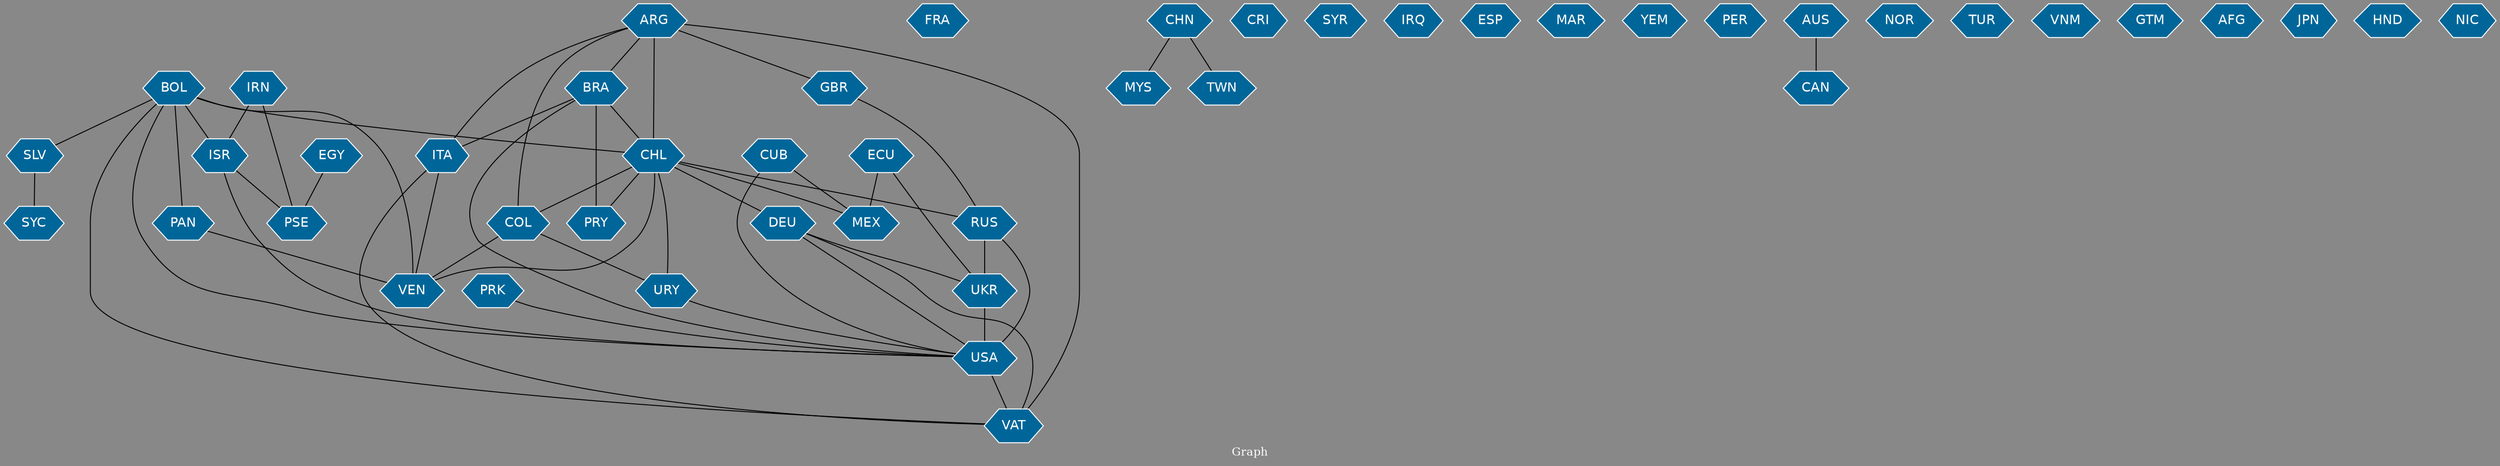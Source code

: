 // Countries together in item graph
graph {
	graph [bgcolor="#888888" fontcolor=white fontsize=12 label="Graph" outputorder=edgesfirst overlap=prism]
	node [color=white fillcolor="#006699" fontcolor=white fontname=Helvetica shape=hexagon style=filled]
	edge [arrowhead=open color=black fontcolor=white fontname=Courier fontsize=12]
		SLV [label=SLV]
		DEU [label=DEU]
		VAT [label=VAT]
		BRA [label=BRA]
		FRA [label=FRA]
		VEN [label=VEN]
		BOL [label=BOL]
		PAN [label=PAN]
		ARG [label=ARG]
		PRK [label=PRK]
		USA [label=USA]
		RUS [label=RUS]
		GBR [label=GBR]
		CHL [label=CHL]
		UKR [label=UKR]
		MEX [label=MEX]
		URY [label=URY]
		COL [label=COL]
		MYS [label=MYS]
		CRI [label=CRI]
		ECU [label=ECU]
		SYR [label=SYR]
		SYC [label=SYC]
		IRQ [label=IRQ]
		ISR [label=ISR]
		IRN [label=IRN]
		PSE [label=PSE]
		CHN [label=CHN]
		ITA [label=ITA]
		ESP [label=ESP]
		CUB [label=CUB]
		MAR [label=MAR]
		YEM [label=YEM]
		PER [label=PER]
		AUS [label=AUS]
		EGY [label=EGY]
		NOR [label=NOR]
		PRY [label=PRY]
		TUR [label=TUR]
		VNM [label=VNM]
		GTM [label=GTM]
		AFG [label=AFG]
		TWN [label=TWN]
		CAN [label=CAN]
		JPN [label=JPN]
		HND [label=HND]
		NIC [label=NIC]
			ITA -- VEN [weight=1]
			DEU -- UKR [weight=1]
			ISR -- PSE [weight=2]
			IRN -- PSE [weight=2]
			CUB -- MEX [weight=1]
			USA -- VAT [weight=1]
			CHL -- URY [weight=1]
			CHL -- COL [weight=1]
			EGY -- PSE [weight=2]
			CHL -- PRY [weight=1]
			AUS -- CAN [weight=1]
			URY -- USA [weight=2]
			BRA -- CHL [weight=3]
			ARG -- BRA [weight=1]
			BRA -- ITA [weight=1]
			COL -- URY [weight=1]
			BOL -- VEN [weight=3]
			CHN -- TWN [weight=1]
			ARG -- COL [weight=1]
			BOL -- PAN [weight=2]
			CHL -- VEN [weight=2]
			ARG -- GBR [weight=1]
			BRA -- PRY [weight=1]
			CUB -- USA [weight=1]
			ARG -- ITA [weight=1]
			COL -- VEN [weight=1]
			ARG -- CHL [weight=2]
			BOL -- ISR [weight=1]
			BRA -- USA [weight=1]
			ARG -- VAT [weight=2]
			ITA -- VAT [weight=1]
			RUS -- USA [weight=8]
			UKR -- USA [weight=7]
			RUS -- UKR [weight=42]
			IRN -- ISR [weight=2]
			CHN -- MYS [weight=1]
			DEU -- VAT [weight=1]
			SLV -- SYC [weight=1]
			ISR -- USA [weight=1]
			DEU -- USA [weight=1]
			ECU -- UKR [weight=1]
			BOL -- CHL [weight=1]
			GBR -- RUS [weight=1]
			BOL -- SLV [weight=1]
			CHL -- DEU [weight=1]
			CHL -- RUS [weight=1]
			BOL -- VAT [weight=1]
			PRK -- USA [weight=2]
			ECU -- MEX [weight=1]
			BOL -- USA [weight=1]
			CHL -- MEX [weight=2]
			PAN -- VEN [weight=3]
}